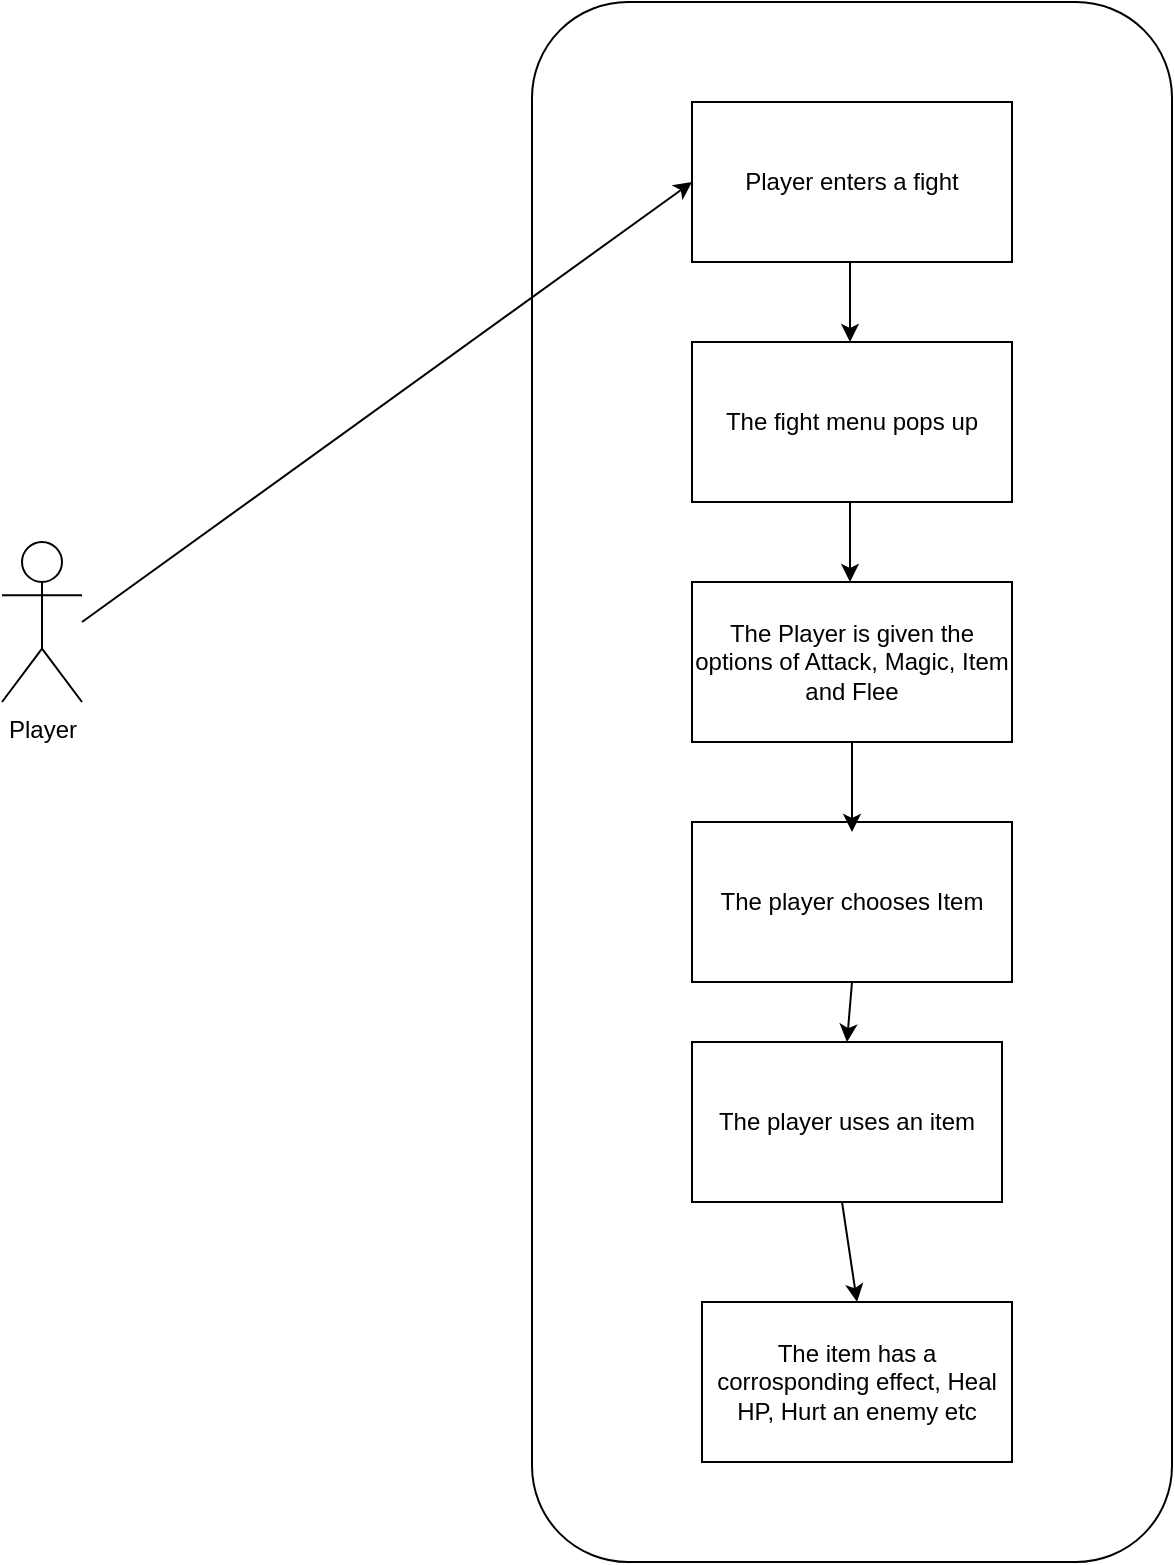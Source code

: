 <mxfile version="25.0.1">
  <diagram name="Page-1" id="FDy-CoA_kGg1gj3GW_Qd">
    <mxGraphModel dx="2074" dy="1142" grid="1" gridSize="10" guides="1" tooltips="1" connect="1" arrows="1" fold="1" page="1" pageScale="1" pageWidth="850" pageHeight="1100" math="0" shadow="0">
      <root>
        <mxCell id="0" />
        <mxCell id="1" parent="0" />
        <mxCell id="19vwjdOzNpY9OwTSfsN_-1" value="" style="rounded=1;whiteSpace=wrap;html=1;" vertex="1" parent="1">
          <mxGeometry x="505" y="10" width="320" height="780" as="geometry" />
        </mxCell>
        <mxCell id="9wRAZa3eu1D-8AbTDfj7-1" value="Player enters a fight" style="rounded=0;whiteSpace=wrap;html=1;" parent="1" vertex="1">
          <mxGeometry x="585" y="60" width="160" height="80" as="geometry" />
        </mxCell>
        <mxCell id="9wRAZa3eu1D-8AbTDfj7-3" value="The fight menu pops up" style="rounded=0;whiteSpace=wrap;html=1;" parent="1" vertex="1">
          <mxGeometry x="585" y="180" width="160" height="80" as="geometry" />
        </mxCell>
        <mxCell id="9wRAZa3eu1D-8AbTDfj7-5" value="The Player is given the options of Attack, Magic, Item and Flee" style="rounded=0;whiteSpace=wrap;html=1;" parent="1" vertex="1">
          <mxGeometry x="585" y="300" width="160" height="80" as="geometry" />
        </mxCell>
        <mxCell id="9wRAZa3eu1D-8AbTDfj7-26" value="The player chooses Item" style="rounded=0;whiteSpace=wrap;html=1;" parent="1" vertex="1">
          <mxGeometry x="585" y="420" width="160" height="80" as="geometry" />
        </mxCell>
        <mxCell id="9wRAZa3eu1D-8AbTDfj7-27" value="" style="endArrow=classic;html=1;rounded=0;" parent="1" edge="1">
          <mxGeometry width="50" height="50" relative="1" as="geometry">
            <mxPoint x="665" y="380" as="sourcePoint" />
            <mxPoint x="665" y="425" as="targetPoint" />
          </mxGeometry>
        </mxCell>
        <mxCell id="9wRAZa3eu1D-8AbTDfj7-29" value="The player uses an item" style="rounded=0;whiteSpace=wrap;html=1;" parent="1" vertex="1">
          <mxGeometry x="585" y="530" width="155" height="80" as="geometry" />
        </mxCell>
        <mxCell id="9wRAZa3eu1D-8AbTDfj7-33" value="The item has a corrosponding effect, Heal HP, Hurt an enemy etc" style="rounded=0;whiteSpace=wrap;html=1;" parent="1" vertex="1">
          <mxGeometry x="590" y="660" width="155" height="80" as="geometry" />
        </mxCell>
        <mxCell id="9wRAZa3eu1D-8AbTDfj7-36" value="" style="endArrow=classic;html=1;rounded=0;entryX=0.5;entryY=0;entryDx=0;entryDy=0;" parent="1" target="9wRAZa3eu1D-8AbTDfj7-29" edge="1">
          <mxGeometry width="50" height="50" relative="1" as="geometry">
            <mxPoint x="665" y="500" as="sourcePoint" />
            <mxPoint x="635" y="530" as="targetPoint" />
          </mxGeometry>
        </mxCell>
        <mxCell id="9wRAZa3eu1D-8AbTDfj7-59" value="" style="endArrow=classic;html=1;rounded=0;" parent="1" edge="1">
          <mxGeometry width="50" height="50" relative="1" as="geometry">
            <mxPoint x="664" y="140" as="sourcePoint" />
            <mxPoint x="664" y="180" as="targetPoint" />
          </mxGeometry>
        </mxCell>
        <mxCell id="9wRAZa3eu1D-8AbTDfj7-60" value="" style="endArrow=classic;html=1;rounded=0;" parent="1" edge="1">
          <mxGeometry width="50" height="50" relative="1" as="geometry">
            <mxPoint x="664" y="260" as="sourcePoint" />
            <mxPoint x="664" y="300" as="targetPoint" />
          </mxGeometry>
        </mxCell>
        <mxCell id="DzNvRiuFFLAUnhZ63FK0-1" value="" style="endArrow=classic;html=1;rounded=0;entryX=0.5;entryY=0;entryDx=0;entryDy=0;" parent="1" target="9wRAZa3eu1D-8AbTDfj7-33" edge="1">
          <mxGeometry width="50" height="50" relative="1" as="geometry">
            <mxPoint x="660" y="610" as="sourcePoint" />
            <mxPoint x="710" y="560" as="targetPoint" />
          </mxGeometry>
        </mxCell>
        <mxCell id="19vwjdOzNpY9OwTSfsN_-2" value="Player" style="shape=umlActor;verticalLabelPosition=bottom;verticalAlign=top;html=1;outlineConnect=0;" vertex="1" parent="1">
          <mxGeometry x="240" y="280" width="40" height="80" as="geometry" />
        </mxCell>
        <mxCell id="19vwjdOzNpY9OwTSfsN_-3" value="" style="endArrow=classic;html=1;rounded=0;entryX=0;entryY=0.5;entryDx=0;entryDy=0;" edge="1" parent="1" target="9wRAZa3eu1D-8AbTDfj7-1">
          <mxGeometry width="50" height="50" relative="1" as="geometry">
            <mxPoint x="280" y="320" as="sourcePoint" />
            <mxPoint x="330" y="270" as="targetPoint" />
          </mxGeometry>
        </mxCell>
      </root>
    </mxGraphModel>
  </diagram>
</mxfile>
